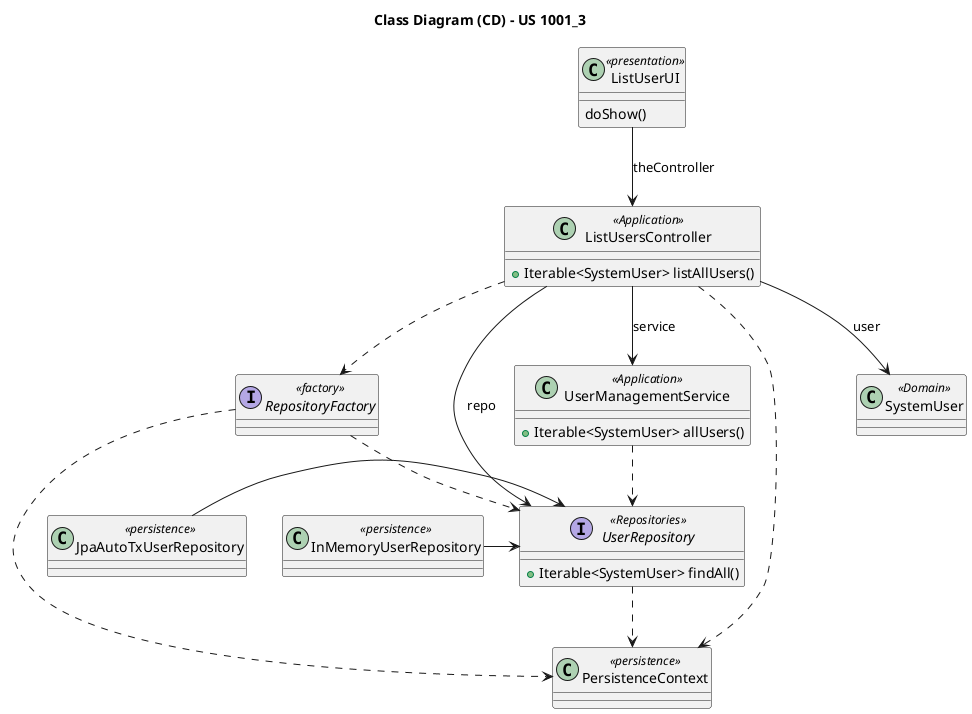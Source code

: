 @startuml

title Class Diagram (CD) - US 1001_3

class ListUserUI <<presentation>> {
    doShow()
}

interface RepositoryFactory <<factory>> {}
class PersistenceContext <<persistence>> {}
class JpaAutoTxUserRepository <<persistence>> {}
class InMemoryUserRepository <<persistence>> {}

class SystemUser <<Domain>> {}

class ListUsersController <<Application>> {
    +Iterable<SystemUser> listAllUsers()
}
class UserManagementService <<Application>> {
    +Iterable<SystemUser> allUsers()
}

interface UserRepository <<Repositories>> {
    +Iterable<SystemUser> findAll()
}

'Navigation
ListUserUI --> ListUsersController : theController
ListUsersController --> UserRepository : repo
ListUsersController --> UserManagementService : service
ListUsersController --> SystemUser : user
JpaAutoTxUserRepository -> UserRepository
InMemoryUserRepository -> UserRepository

'Dependencies
ListUsersController -[dashed]-> RepositoryFactory
ListUsersController -[dashed]-> PersistenceContext
RepositoryFactory -[dashed]-> UserRepository
RepositoryFactory -[dashed]-> PersistenceContext
UserRepository -[dashed]-> PersistenceContext
UserManagementService -[dashed]-> UserRepository

@enduml